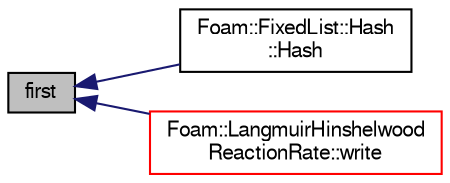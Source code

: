 digraph "first"
{
  bgcolor="transparent";
  edge [fontname="FreeSans",fontsize="10",labelfontname="FreeSans",labelfontsize="10"];
  node [fontname="FreeSans",fontsize="10",shape=record];
  rankdir="LR";
  Node43 [label="first",height=0.2,width=0.4,color="black", fillcolor="grey75", style="filled", fontcolor="black"];
  Node43 -> Node44 [dir="back",color="midnightblue",fontsize="10",style="solid",fontname="FreeSans"];
  Node44 [label="Foam::FixedList::Hash\l::Hash",height=0.2,width=0.4,color="black",URL="$a25898.html#a7d97a81e3e1f24c0b1785ac1c1d193e8"];
  Node43 -> Node45 [dir="back",color="midnightblue",fontsize="10",style="solid",fontname="FreeSans"];
  Node45 [label="Foam::LangmuirHinshelwood\lReactionRate::write",height=0.2,width=0.4,color="red",URL="$a30306.html#a78cec3e4ecac4a89a3ad8d38f2ad21f5",tooltip="Write to stream. "];
}
